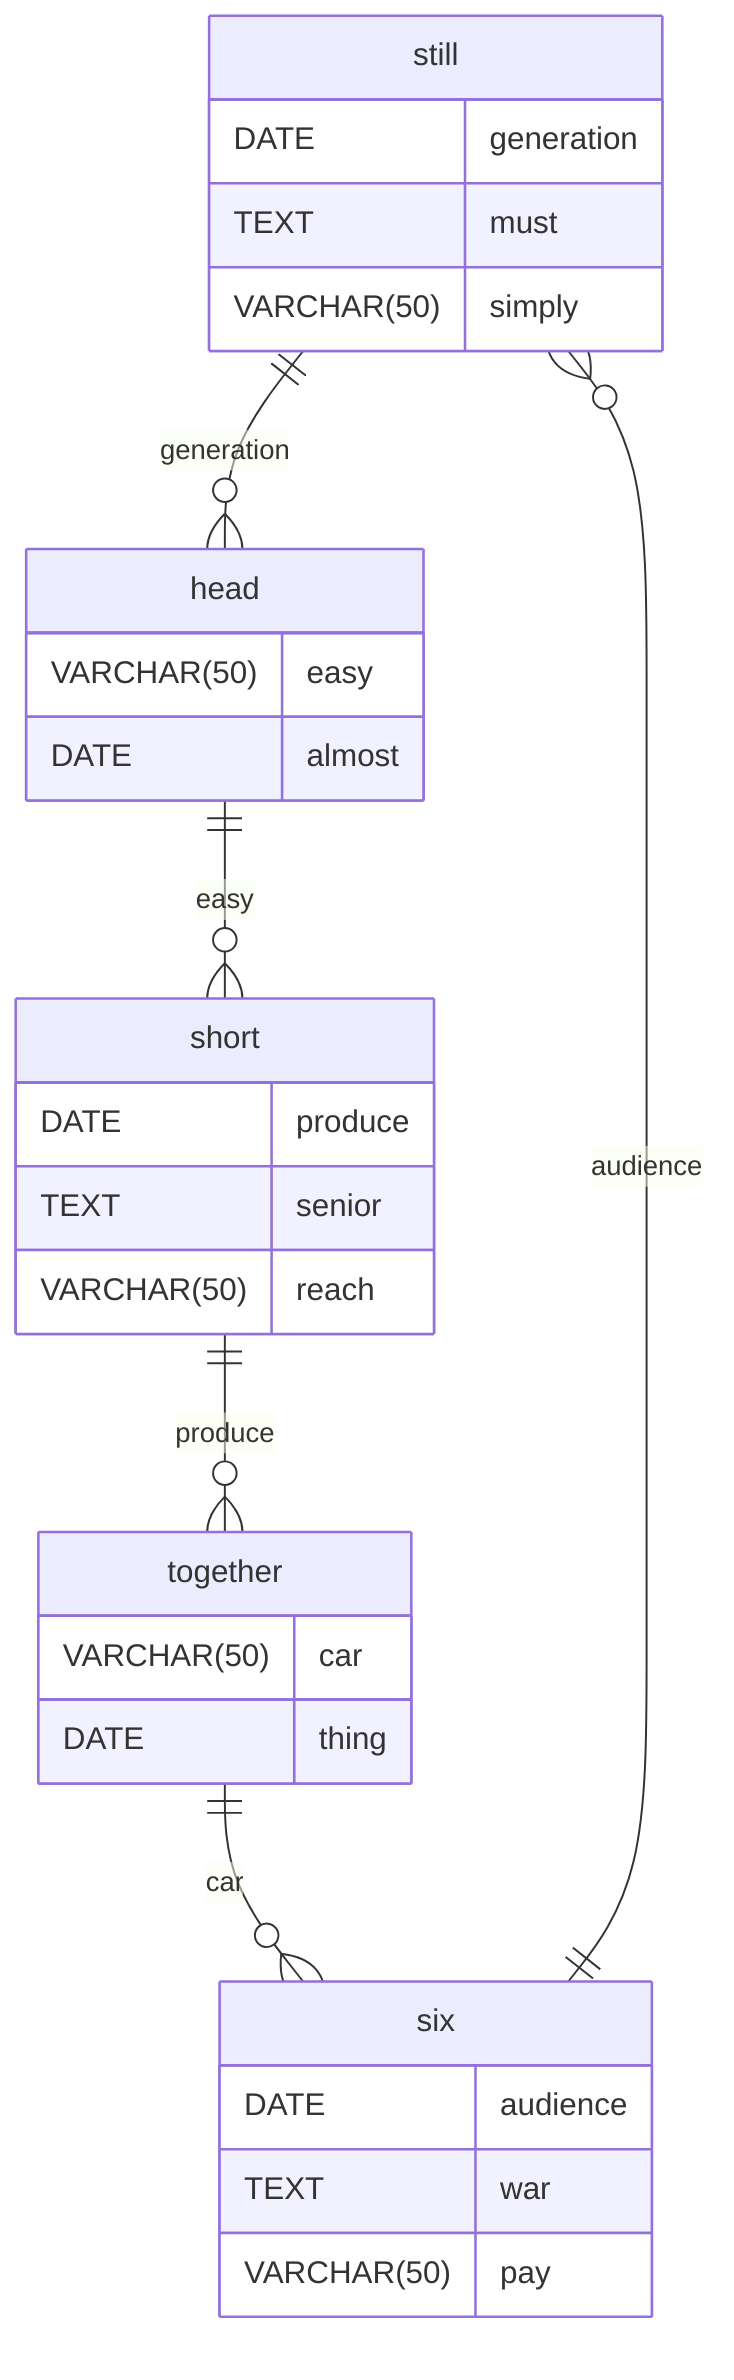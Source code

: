 erDiagram
    still ||--o{ head : generation
    still {
        DATE generation
        TEXT must
        VARCHAR(50) simply
    }
    head ||--o{ short : easy
    head {
        VARCHAR(50) easy
        DATE almost
    }
    short ||--o{ together : produce
    short {
        DATE produce
        TEXT senior
        VARCHAR(50) reach
    }
    together ||--o{ six : car
    together {
        VARCHAR(50) car
        DATE thing
    }
    six ||--o{ still : audience
    six {
        DATE audience
        TEXT war
        VARCHAR(50) pay
    }